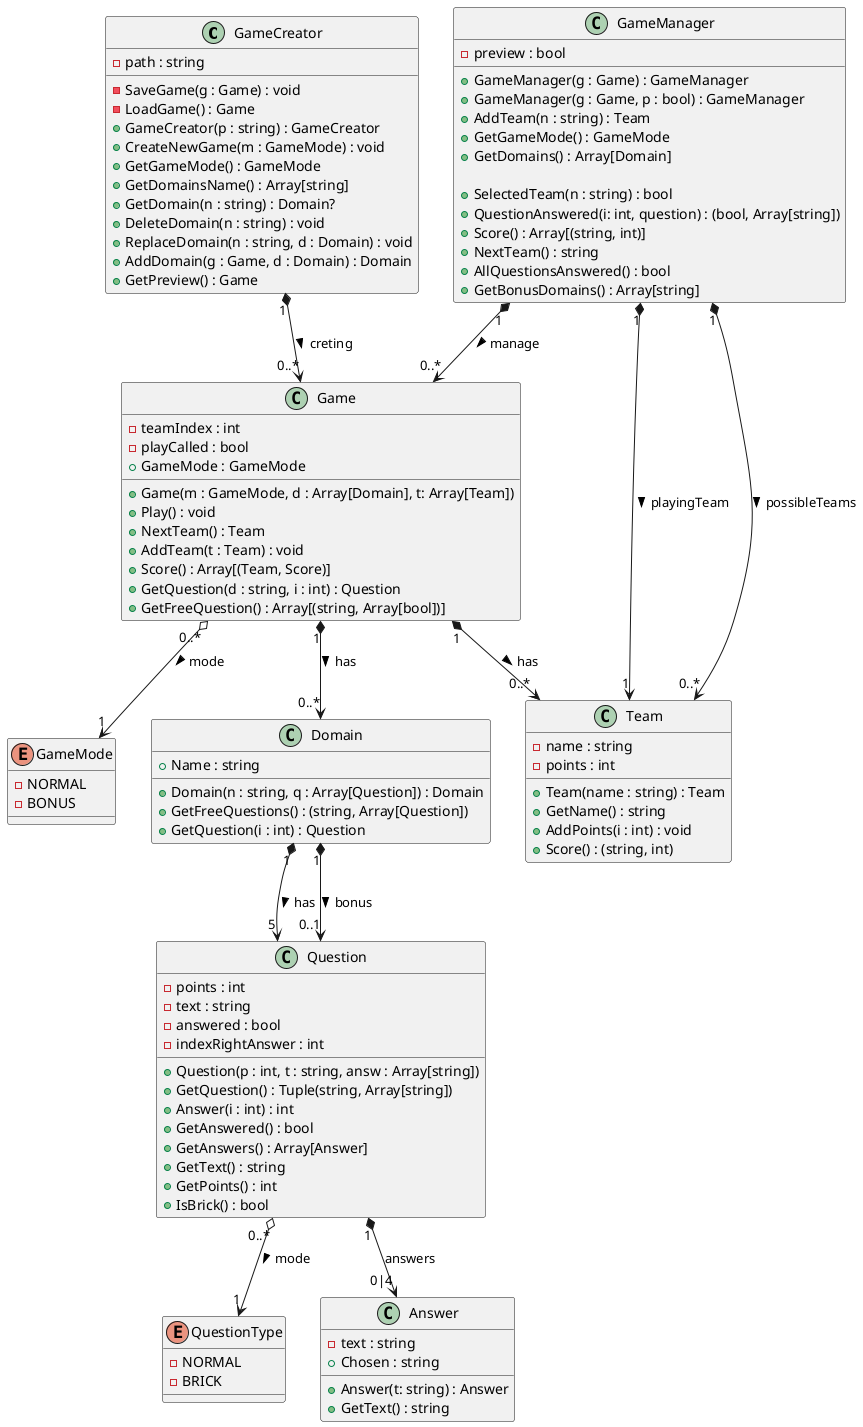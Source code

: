 @startuml Design Class Diagram Riskuj

' skinparam linetype ortho
' hide circle

class GameCreator {
    - path : string 

    - SaveGame(g : Game) : void
    - LoadGame() : Game
    + GameCreator(p : string) : GameCreator
    + CreateNewGame(m : GameMode) : void
    + GetGameMode() : GameMode
    + GetDomainsName() : Array[string]
    + GetDomain(n : string) : Domain?
    + DeleteDomain(n : string) : void
    + ReplaceDomain(n : string, d : Domain) : void
    + AddDomain(g : Game, d : Domain) : Domain
    + GetPreview() : Game
}

class GameManager {
    - preview : bool

    + GameManager(g : Game) : GameManager
    + GameManager(g : Game, p : bool) : GameManager
    + AddTeam(n : string) : Team
    + GetGameMode() : GameMode
    + GetDomains() : Array[Domain]

    + SelectedTeam(n : string) : bool
    + QuestionAnswered(i: int, question) : (bool, Array[string])
    + Score() : Array[(string, int)]
    + NextTeam() : string
    + AllQuestionsAnswered() : bool
    + GetBonusDomains() : Array[string]
}

enum GameMode{
    - NORMAL
    - BONUS
}

class Game {
    - teamIndex : int
    - playCalled : bool
    + GameMode : GameMode 

    + Game(m : GameMode, d : Array[Domain], t: Array[Team])
    + Play() : void
    + NextTeam() : Team
    + AddTeam(t : Team) : void
    + Score() : Array[(Team, Score)]
    + GetQuestion(d : string, i : int) : Question
    + GetFreeQuestion() : Array[(string, Array[bool])]
}

class Domain {
    + Name : string

    + Domain(n : string, q : Array[Question]) : Domain
    + GetFreeQuestions() : (string, Array[Question])
    + GetQuestion(i : int) : Question
}

enum QuestionType{
    - NORMAL
    - BRICK
}

class Question {
    - points : int
    - text : string
    - answered : bool
    - indexRightAnswer : int

    + Question(p : int, t : string, answ : Array[string])
    + GetQuestion() : Tuple(string, Array[string])
    + Answer(i : int) : int
    + GetAnswered() : bool
    + GetAnswers() : Array[Answer]
    + GetText() : string
    + GetPoints() : int
    + IsBrick() : bool

}

class Answer {
    - text : string 
    + Chosen : string

    + Answer(t: string) : Answer
    + GetText() : string
}

class Team {
    - name : string
    - points : int
    
    + Team(name : string) : Team
    + GetName() : string
    + AddPoints(i : int) : void
    + Score() : (string, int)
}

GameCreator "1" *--> "0..*" Game : creting > 
GameManager "1" *--> "0..*" Game : manage >
GameManager "1" *--> "1" Team : playingTeam >
GameManager "1" *--> "0..*" Team : possibleTeams >
Game "1" *--> "0..*" Domain : has >
Game "0..*" o--> "1" GameMode : mode >
Domain "1" *--> "5" Question : has >
Domain "1" *--> "0..1" Question : bonus >
Game "1" *--> "0..*" Team : has >
Question "0..*" o--> "1" QuestionType : mode >
Question "1" *--> "0|4" Answer : answers

@enduml

